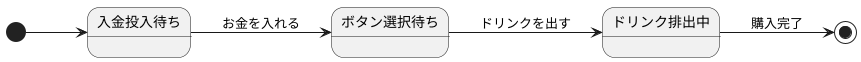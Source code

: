 @startuml
left to right direction
[*] --> 入金投入待ち
入金投入待ち--> ボタン選択待ち: お金を入れる
ボタン選択待ち--> ドリンク排出中: ドリンクを出す
ドリンク排出中--> [*] : 購入完了 
@enduml